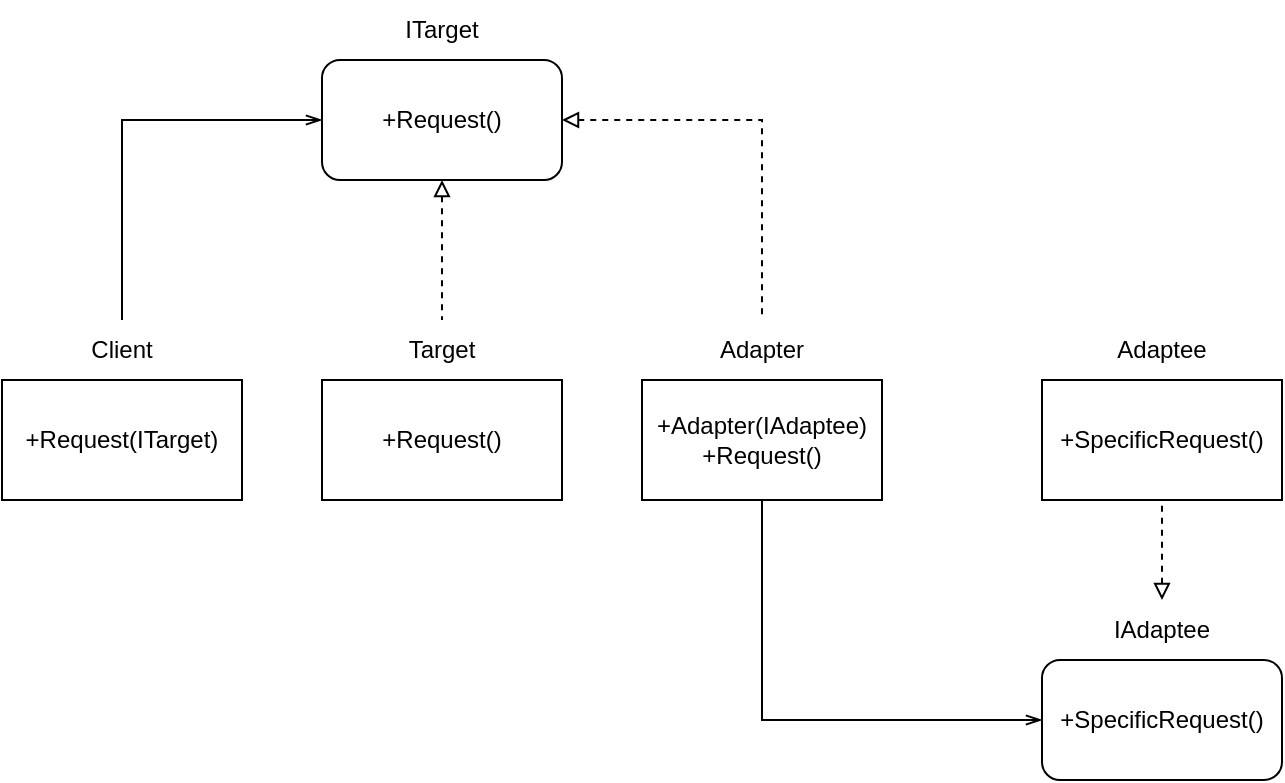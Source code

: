 <mxfile version="18.0.2" type="device"><diagram id="gE54OujbnSwtmo55TUJe" name="Page-1"><mxGraphModel dx="1038" dy="1716" grid="1" gridSize="10" guides="1" tooltips="1" connect="1" arrows="1" fold="1" page="1" pageScale="1" pageWidth="827" pageHeight="1169" math="0" shadow="0"><root><mxCell id="0"/><mxCell id="1" parent="0"/><mxCell id="BvLyhQKtgc_gnjFY3Vk_-1" value="+Request(ITarget)" style="rounded=0;whiteSpace=wrap;html=1;" vertex="1" parent="1"><mxGeometry x="60" y="90" width="120" height="60" as="geometry"/></mxCell><mxCell id="BvLyhQKtgc_gnjFY3Vk_-2" value="+Request()" style="rounded=0;whiteSpace=wrap;html=1;" vertex="1" parent="1"><mxGeometry x="220" y="90" width="120" height="60" as="geometry"/></mxCell><mxCell id="BvLyhQKtgc_gnjFY3Vk_-3" value="+Adapter(IAdaptee)&lt;br&gt;+Request()" style="rounded=0;whiteSpace=wrap;html=1;" vertex="1" parent="1"><mxGeometry x="380" y="90" width="120" height="60" as="geometry"/></mxCell><mxCell id="BvLyhQKtgc_gnjFY3Vk_-4" value="+SpecificRequest()" style="rounded=0;whiteSpace=wrap;html=1;" vertex="1" parent="1"><mxGeometry x="580" y="90" width="120" height="60" as="geometry"/></mxCell><mxCell id="BvLyhQKtgc_gnjFY3Vk_-18" style="edgeStyle=orthogonalEdgeStyle;rounded=0;orthogonalLoop=1;jettySize=auto;html=1;exitX=0.5;exitY=0;exitDx=0;exitDy=0;entryX=0;entryY=0.5;entryDx=0;entryDy=0;startArrow=none;startFill=0;endArrow=openThin;endFill=0;" edge="1" parent="1" source="BvLyhQKtgc_gnjFY3Vk_-5" target="BvLyhQKtgc_gnjFY3Vk_-11"><mxGeometry relative="1" as="geometry"/></mxCell><mxCell id="BvLyhQKtgc_gnjFY3Vk_-5" value="Client" style="text;html=1;strokeColor=none;fillColor=none;align=center;verticalAlign=middle;whiteSpace=wrap;rounded=0;" vertex="1" parent="1"><mxGeometry x="90" y="60" width="60" height="30" as="geometry"/></mxCell><mxCell id="BvLyhQKtgc_gnjFY3Vk_-7" value="Target" style="text;html=1;strokeColor=none;fillColor=none;align=center;verticalAlign=middle;whiteSpace=wrap;rounded=0;" vertex="1" parent="1"><mxGeometry x="250" y="60" width="60" height="30" as="geometry"/></mxCell><mxCell id="BvLyhQKtgc_gnjFY3Vk_-8" value="Adapter" style="text;html=1;strokeColor=none;fillColor=none;align=center;verticalAlign=middle;whiteSpace=wrap;rounded=0;" vertex="1" parent="1"><mxGeometry x="410" y="60" width="60" height="30" as="geometry"/></mxCell><mxCell id="BvLyhQKtgc_gnjFY3Vk_-9" value="Adaptee" style="text;html=1;strokeColor=none;fillColor=none;align=center;verticalAlign=middle;whiteSpace=wrap;rounded=0;" vertex="1" parent="1"><mxGeometry x="610" y="60" width="60" height="30" as="geometry"/></mxCell><mxCell id="BvLyhQKtgc_gnjFY3Vk_-13" style="edgeStyle=orthogonalEdgeStyle;rounded=0;orthogonalLoop=1;jettySize=auto;html=1;exitX=0.5;exitY=1;exitDx=0;exitDy=0;entryX=0.5;entryY=0;entryDx=0;entryDy=0;dashed=1;endArrow=none;endFill=0;startArrow=block;startFill=0;" edge="1" parent="1" source="BvLyhQKtgc_gnjFY3Vk_-11" target="BvLyhQKtgc_gnjFY3Vk_-7"><mxGeometry relative="1" as="geometry"/></mxCell><mxCell id="BvLyhQKtgc_gnjFY3Vk_-11" value="+Request()" style="rounded=1;whiteSpace=wrap;html=1;" vertex="1" parent="1"><mxGeometry x="220" y="-70" width="120" height="60" as="geometry"/></mxCell><mxCell id="BvLyhQKtgc_gnjFY3Vk_-12" value="ITarget" style="text;html=1;strokeColor=none;fillColor=none;align=center;verticalAlign=middle;whiteSpace=wrap;rounded=0;" vertex="1" parent="1"><mxGeometry x="250" y="-100" width="60" height="30" as="geometry"/></mxCell><mxCell id="BvLyhQKtgc_gnjFY3Vk_-14" value="+SpecificRequest()" style="rounded=1;whiteSpace=wrap;html=1;" vertex="1" parent="1"><mxGeometry x="580" y="230" width="120" height="60" as="geometry"/></mxCell><mxCell id="BvLyhQKtgc_gnjFY3Vk_-15" value="IAdaptee" style="text;html=1;strokeColor=none;fillColor=none;align=center;verticalAlign=middle;whiteSpace=wrap;rounded=0;" vertex="1" parent="1"><mxGeometry x="610" y="200" width="60" height="30" as="geometry"/></mxCell><mxCell id="BvLyhQKtgc_gnjFY3Vk_-19" style="edgeStyle=orthogonalEdgeStyle;rounded=0;orthogonalLoop=1;jettySize=auto;html=1;exitX=1;exitY=0.5;exitDx=0;exitDy=0;entryX=0.5;entryY=0;entryDx=0;entryDy=0;dashed=1;endArrow=none;endFill=0;startArrow=block;startFill=0;" edge="1" parent="1" source="BvLyhQKtgc_gnjFY3Vk_-11" target="BvLyhQKtgc_gnjFY3Vk_-8"><mxGeometry relative="1" as="geometry"><mxPoint x="290" as="sourcePoint"/><mxPoint x="290" y="70" as="targetPoint"/></mxGeometry></mxCell><mxCell id="BvLyhQKtgc_gnjFY3Vk_-20" style="edgeStyle=orthogonalEdgeStyle;rounded=0;orthogonalLoop=1;jettySize=auto;html=1;exitX=0.5;exitY=1;exitDx=0;exitDy=0;entryX=0;entryY=0.5;entryDx=0;entryDy=0;startArrow=none;startFill=0;endArrow=openThin;endFill=0;" edge="1" parent="1" source="BvLyhQKtgc_gnjFY3Vk_-3" target="BvLyhQKtgc_gnjFY3Vk_-14"><mxGeometry relative="1" as="geometry"><mxPoint x="130" y="70" as="sourcePoint"/><mxPoint x="230" y="-30" as="targetPoint"/></mxGeometry></mxCell><mxCell id="BvLyhQKtgc_gnjFY3Vk_-23" style="edgeStyle=orthogonalEdgeStyle;rounded=0;orthogonalLoop=1;jettySize=auto;html=1;exitX=0.5;exitY=0;exitDx=0;exitDy=0;entryX=0.5;entryY=1;entryDx=0;entryDy=0;dashed=1;endArrow=none;endFill=0;startArrow=block;startFill=0;" edge="1" parent="1" source="BvLyhQKtgc_gnjFY3Vk_-15" target="BvLyhQKtgc_gnjFY3Vk_-4"><mxGeometry relative="1" as="geometry"><mxPoint x="290" as="sourcePoint"/><mxPoint x="290" y="70" as="targetPoint"/></mxGeometry></mxCell></root></mxGraphModel></diagram></mxfile>